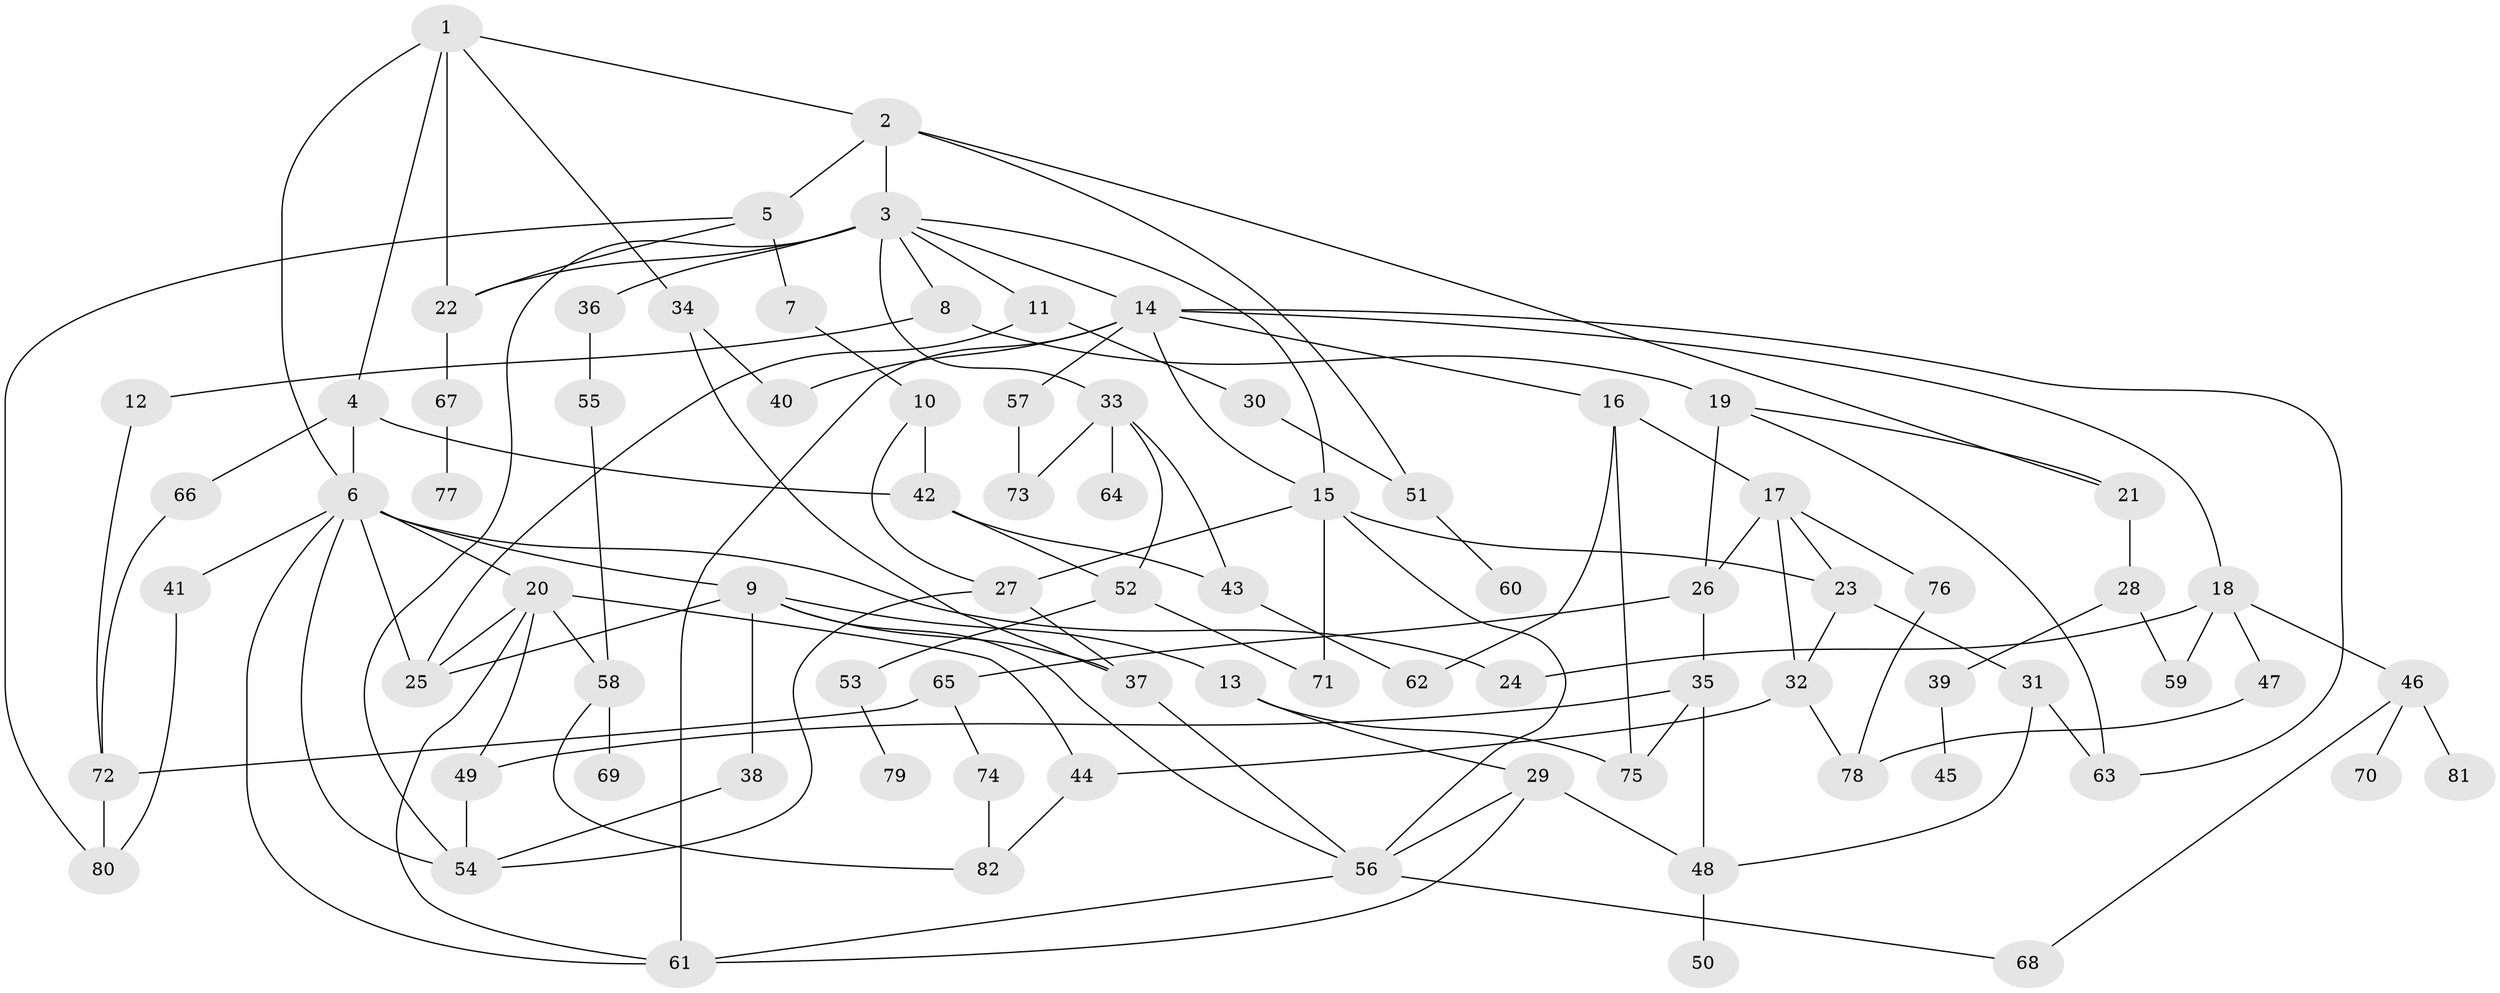 // original degree distribution, {6: 0.02962962962962963, 9: 0.007407407407407408, 4: 0.15555555555555556, 3: 0.25925925925925924, 1: 0.21481481481481482, 5: 0.08148148148148149, 8: 0.007407407407407408, 2: 0.24444444444444444}
// Generated by graph-tools (version 1.1) at 2025/48/03/04/25 22:48:42]
// undirected, 82 vertices, 134 edges
graph export_dot {
  node [color=gray90,style=filled];
  1;
  2;
  3;
  4;
  5;
  6;
  7;
  8;
  9;
  10;
  11;
  12;
  13;
  14;
  15;
  16;
  17;
  18;
  19;
  20;
  21;
  22;
  23;
  24;
  25;
  26;
  27;
  28;
  29;
  30;
  31;
  32;
  33;
  34;
  35;
  36;
  37;
  38;
  39;
  40;
  41;
  42;
  43;
  44;
  45;
  46;
  47;
  48;
  49;
  50;
  51;
  52;
  53;
  54;
  55;
  56;
  57;
  58;
  59;
  60;
  61;
  62;
  63;
  64;
  65;
  66;
  67;
  68;
  69;
  70;
  71;
  72;
  73;
  74;
  75;
  76;
  77;
  78;
  79;
  80;
  81;
  82;
  1 -- 2 [weight=1.0];
  1 -- 4 [weight=1.0];
  1 -- 6 [weight=1.0];
  1 -- 22 [weight=1.0];
  1 -- 34 [weight=1.0];
  2 -- 3 [weight=1.0];
  2 -- 5 [weight=1.0];
  2 -- 21 [weight=1.0];
  2 -- 51 [weight=1.0];
  3 -- 8 [weight=1.0];
  3 -- 11 [weight=1.0];
  3 -- 14 [weight=1.0];
  3 -- 15 [weight=1.0];
  3 -- 22 [weight=1.0];
  3 -- 33 [weight=1.0];
  3 -- 36 [weight=1.0];
  3 -- 54 [weight=1.0];
  4 -- 6 [weight=1.0];
  4 -- 42 [weight=1.0];
  4 -- 66 [weight=1.0];
  5 -- 7 [weight=1.0];
  5 -- 22 [weight=1.0];
  5 -- 80 [weight=1.0];
  6 -- 9 [weight=1.0];
  6 -- 20 [weight=1.0];
  6 -- 24 [weight=1.0];
  6 -- 25 [weight=1.0];
  6 -- 41 [weight=1.0];
  6 -- 54 [weight=1.0];
  6 -- 61 [weight=1.0];
  7 -- 10 [weight=1.0];
  8 -- 12 [weight=1.0];
  8 -- 19 [weight=1.0];
  9 -- 13 [weight=1.0];
  9 -- 25 [weight=1.0];
  9 -- 37 [weight=1.0];
  9 -- 38 [weight=1.0];
  9 -- 56 [weight=1.0];
  10 -- 27 [weight=1.0];
  10 -- 42 [weight=1.0];
  11 -- 25 [weight=1.0];
  11 -- 30 [weight=1.0];
  12 -- 72 [weight=1.0];
  13 -- 29 [weight=1.0];
  13 -- 75 [weight=1.0];
  14 -- 15 [weight=1.0];
  14 -- 16 [weight=1.0];
  14 -- 18 [weight=1.0];
  14 -- 40 [weight=1.0];
  14 -- 57 [weight=1.0];
  14 -- 61 [weight=1.0];
  14 -- 63 [weight=1.0];
  15 -- 23 [weight=1.0];
  15 -- 27 [weight=1.0];
  15 -- 56 [weight=1.0];
  15 -- 71 [weight=1.0];
  16 -- 17 [weight=1.0];
  16 -- 62 [weight=1.0];
  16 -- 75 [weight=1.0];
  17 -- 23 [weight=1.0];
  17 -- 26 [weight=1.0];
  17 -- 32 [weight=1.0];
  17 -- 76 [weight=1.0];
  18 -- 24 [weight=1.0];
  18 -- 46 [weight=1.0];
  18 -- 47 [weight=1.0];
  18 -- 59 [weight=1.0];
  19 -- 21 [weight=1.0];
  19 -- 26 [weight=1.0];
  19 -- 63 [weight=1.0];
  20 -- 25 [weight=1.0];
  20 -- 44 [weight=1.0];
  20 -- 49 [weight=1.0];
  20 -- 58 [weight=1.0];
  20 -- 61 [weight=1.0];
  21 -- 28 [weight=1.0];
  22 -- 67 [weight=1.0];
  23 -- 31 [weight=1.0];
  23 -- 32 [weight=1.0];
  26 -- 35 [weight=1.0];
  26 -- 65 [weight=1.0];
  27 -- 37 [weight=1.0];
  27 -- 54 [weight=1.0];
  28 -- 39 [weight=1.0];
  28 -- 59 [weight=1.0];
  29 -- 48 [weight=1.0];
  29 -- 56 [weight=1.0];
  29 -- 61 [weight=1.0];
  30 -- 51 [weight=1.0];
  31 -- 48 [weight=1.0];
  31 -- 63 [weight=1.0];
  32 -- 44 [weight=1.0];
  32 -- 78 [weight=1.0];
  33 -- 43 [weight=1.0];
  33 -- 52 [weight=1.0];
  33 -- 64 [weight=1.0];
  33 -- 73 [weight=1.0];
  34 -- 37 [weight=1.0];
  34 -- 40 [weight=1.0];
  35 -- 48 [weight=1.0];
  35 -- 49 [weight=1.0];
  35 -- 75 [weight=1.0];
  36 -- 55 [weight=1.0];
  37 -- 56 [weight=1.0];
  38 -- 54 [weight=1.0];
  39 -- 45 [weight=1.0];
  41 -- 80 [weight=1.0];
  42 -- 43 [weight=1.0];
  42 -- 52 [weight=1.0];
  43 -- 62 [weight=1.0];
  44 -- 82 [weight=1.0];
  46 -- 68 [weight=1.0];
  46 -- 70 [weight=1.0];
  46 -- 81 [weight=1.0];
  47 -- 78 [weight=1.0];
  48 -- 50 [weight=1.0];
  49 -- 54 [weight=1.0];
  51 -- 60 [weight=1.0];
  52 -- 53 [weight=1.0];
  52 -- 71 [weight=1.0];
  53 -- 79 [weight=1.0];
  55 -- 58 [weight=1.0];
  56 -- 61 [weight=1.0];
  56 -- 68 [weight=1.0];
  57 -- 73 [weight=1.0];
  58 -- 69 [weight=1.0];
  58 -- 82 [weight=1.0];
  65 -- 72 [weight=1.0];
  65 -- 74 [weight=1.0];
  66 -- 72 [weight=1.0];
  67 -- 77 [weight=1.0];
  72 -- 80 [weight=1.0];
  74 -- 82 [weight=1.0];
  76 -- 78 [weight=1.0];
}
